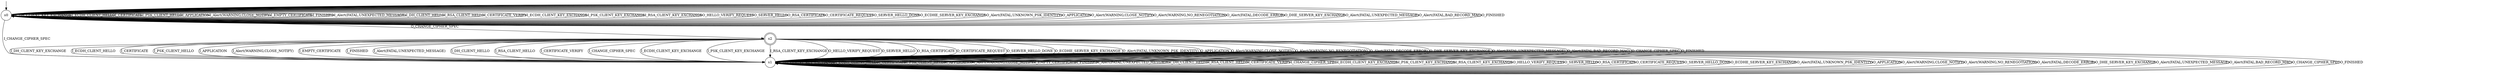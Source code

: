 digraph g {

	s0 [shape="circle" label="s0"];
	s1 [shape="circle" label="s1"];
	s2 [shape="doublecircle" label="s2"];
	s0 -> s0 [label="I_DH_CLIENT_KEY_EXCHANGE"];
	s0 -> s0 [label="I_ECDH_CLIENT_HELLO"];
	s0 -> s0 [label="I_CERTIFICATE"];
	s0 -> s0 [label="I_PSK_CLIENT_HELLO"];
	s0 -> s0 [label="I_APPLICATION"];
	s0 -> s0 [label="I_Alert(WARNING,CLOSE_NOTIFY)"];
	s0 -> s0 [label="I_EMPTY_CERTIFICATE"];
	s0 -> s0 [label="I_FINISHED"];
	s0 -> s0 [label="I_Alert(FATAL,UNEXPECTED_MESSAGE)"];
	s0 -> s0 [label="I_DH_CLIENT_HELLO"];
	s0 -> s0 [label="I_RSA_CLIENT_HELLO"];
	s0 -> s0 [label="I_CERTIFICATE_VERIFY"];
	s0 -> s1 [label="I_CHANGE_CIPHER_SPEC"];
	s0 -> s0 [label="I_ECDH_CLIENT_KEY_EXCHANGE"];
	s0 -> s0 [label="I_PSK_CLIENT_KEY_EXCHANGE"];
	s0 -> s0 [label="I_RSA_CLIENT_KEY_EXCHANGE"];
	s0 -> s0 [label="O_HELLO_VERIFY_REQUEST"];
	s0 -> s0 [label="O_SERVER_HELLO"];
	s0 -> s0 [label="O_RSA_CERTIFICATE"];
	s0 -> s0 [label="O_CERTIFICATE_REQUEST"];
	s0 -> s0 [label="O_SERVER_HELLO_DONE"];
	s0 -> s0 [label="O_ECDHE_SERVER_KEY_EXCHANGE"];
	s0 -> s0 [label="O_Alert(FATAL,UNKNOWN_PSK_IDENTITY)"];
	s0 -> s0 [label="O_APPLICATION"];
	s0 -> s0 [label="O_Alert(WARNING,CLOSE_NOTIFY)"];
	s0 -> s0 [label="O_Alert(WARNING,NO_RENEGOTIATION)"];
	s0 -> s0 [label="O_Alert(FATAL,DECODE_ERROR)"];
	s0 -> s0 [label="O_DHE_SERVER_KEY_EXCHANGE"];
	s0 -> s0 [label="O_Alert(FATAL,UNEXPECTED_MESSAGE)"];
	s0 -> s0 [label="O_Alert(FATAL,BAD_RECORD_MAC)"];
	s0 -> s2 [label="O_CHANGE_CIPHER_SPEC"];
	s0 -> s0 [label="O_FINISHED"];
	s1 -> s1 [label="I_DH_CLIENT_KEY_EXCHANGE"];
	s1 -> s1 [label="I_ECDH_CLIENT_HELLO"];
	s1 -> s1 [label="I_CERTIFICATE"];
	s1 -> s1 [label="I_PSK_CLIENT_HELLO"];
	s1 -> s1 [label="I_APPLICATION"];
	s1 -> s1 [label="I_Alert(WARNING,CLOSE_NOTIFY)"];
	s1 -> s1 [label="I_EMPTY_CERTIFICATE"];
	s1 -> s1 [label="I_FINISHED"];
	s1 -> s1 [label="I_Alert(FATAL,UNEXPECTED_MESSAGE)"];
	s1 -> s1 [label="I_DH_CLIENT_HELLO"];
	s1 -> s1 [label="I_RSA_CLIENT_HELLO"];
	s1 -> s1 [label="I_CERTIFICATE_VERIFY"];
	s1 -> s1 [label="I_CHANGE_CIPHER_SPEC"];
	s1 -> s1 [label="I_ECDH_CLIENT_KEY_EXCHANGE"];
	s1 -> s1 [label="I_PSK_CLIENT_KEY_EXCHANGE"];
	s1 -> s1 [label="I_RSA_CLIENT_KEY_EXCHANGE"];
	s1 -> s1 [label="O_HELLO_VERIFY_REQUEST"];
	s1 -> s1 [label="O_SERVER_HELLO"];
	s1 -> s1 [label="O_RSA_CERTIFICATE"];
	s1 -> s1 [label="O_CERTIFICATE_REQUEST"];
	s1 -> s1 [label="O_SERVER_HELLO_DONE"];
	s1 -> s1 [label="O_ECDHE_SERVER_KEY_EXCHANGE"];
	s1 -> s1 [label="O_Alert(FATAL,UNKNOWN_PSK_IDENTITY)"];
	s1 -> s1 [label="O_APPLICATION"];
	s1 -> s1 [label="O_Alert(WARNING,CLOSE_NOTIFY)"];
	s1 -> s1 [label="O_Alert(WARNING,NO_RENEGOTIATION)"];
	s1 -> s1 [label="O_Alert(FATAL,DECODE_ERROR)"];
	s1 -> s1 [label="O_DHE_SERVER_KEY_EXCHANGE"];
	s1 -> s1 [label="O_Alert(FATAL,UNEXPECTED_MESSAGE)"];
	s1 -> s1 [label="O_Alert(FATAL,BAD_RECORD_MAC)"];
	s1 -> s1 [label="O_CHANGE_CIPHER_SPEC"];
	s1 -> s1 [label="O_FINISHED"];
	s2 -> s1 [label="I_DH_CLIENT_KEY_EXCHANGE"];
	s2 -> s1 [label="I_ECDH_CLIENT_HELLO"];
	s2 -> s1 [label="I_CERTIFICATE"];
	s2 -> s1 [label="I_PSK_CLIENT_HELLO"];
	s2 -> s1 [label="I_APPLICATION"];
	s2 -> s1 [label="I_Alert(WARNING,CLOSE_NOTIFY)"];
	s2 -> s1 [label="I_EMPTY_CERTIFICATE"];
	s2 -> s1 [label="I_FINISHED"];
	s2 -> s1 [label="I_Alert(FATAL,UNEXPECTED_MESSAGE)"];
	s2 -> s1 [label="I_DH_CLIENT_HELLO"];
	s2 -> s1 [label="I_RSA_CLIENT_HELLO"];
	s2 -> s1 [label="I_CERTIFICATE_VERIFY"];
	s2 -> s1 [label="I_CHANGE_CIPHER_SPEC"];
	s2 -> s1 [label="I_ECDH_CLIENT_KEY_EXCHANGE"];
	s2 -> s1 [label="I_PSK_CLIENT_KEY_EXCHANGE"];
	s2 -> s1 [label="I_RSA_CLIENT_KEY_EXCHANGE"];
	s2 -> s1 [label="O_HELLO_VERIFY_REQUEST"];
	s2 -> s1 [label="O_SERVER_HELLO"];
	s2 -> s1 [label="O_RSA_CERTIFICATE"];
	s2 -> s1 [label="O_CERTIFICATE_REQUEST"];
	s2 -> s1 [label="O_SERVER_HELLO_DONE"];
	s2 -> s1 [label="O_ECDHE_SERVER_KEY_EXCHANGE"];
	s2 -> s1 [label="O_Alert(FATAL,UNKNOWN_PSK_IDENTITY)"];
	s2 -> s1 [label="O_APPLICATION"];
	s2 -> s1 [label="O_Alert(WARNING,CLOSE_NOTIFY)"];
	s2 -> s1 [label="O_Alert(WARNING,NO_RENEGOTIATION)"];
	s2 -> s1 [label="O_Alert(FATAL,DECODE_ERROR)"];
	s2 -> s1 [label="O_DHE_SERVER_KEY_EXCHANGE"];
	s2 -> s1 [label="O_Alert(FATAL,UNEXPECTED_MESSAGE)"];
	s2 -> s1 [label="O_Alert(FATAL,BAD_RECORD_MAC)"];
	s2 -> s1 [label="O_CHANGE_CIPHER_SPEC"];
	s2 -> s1 [label="O_FINISHED"];

__start0 [label="" shape="none" width="0" height="0"];
__start0 -> s0;

}
